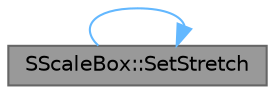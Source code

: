 digraph "SScaleBox::SetStretch"
{
 // INTERACTIVE_SVG=YES
 // LATEX_PDF_SIZE
  bgcolor="transparent";
  edge [fontname=Helvetica,fontsize=10,labelfontname=Helvetica,labelfontsize=10];
  node [fontname=Helvetica,fontsize=10,shape=box,height=0.2,width=0.4];
  rankdir="RL";
  Node1 [id="Node000001",label="SScaleBox::SetStretch",height=0.2,width=0.4,color="gray40", fillcolor="grey60", style="filled", fontcolor="black",tooltip="See Stretch argument."];
  Node1 -> Node1 [id="edge1_Node000001_Node000001",dir="back",color="steelblue1",style="solid",tooltip=" "];
}

